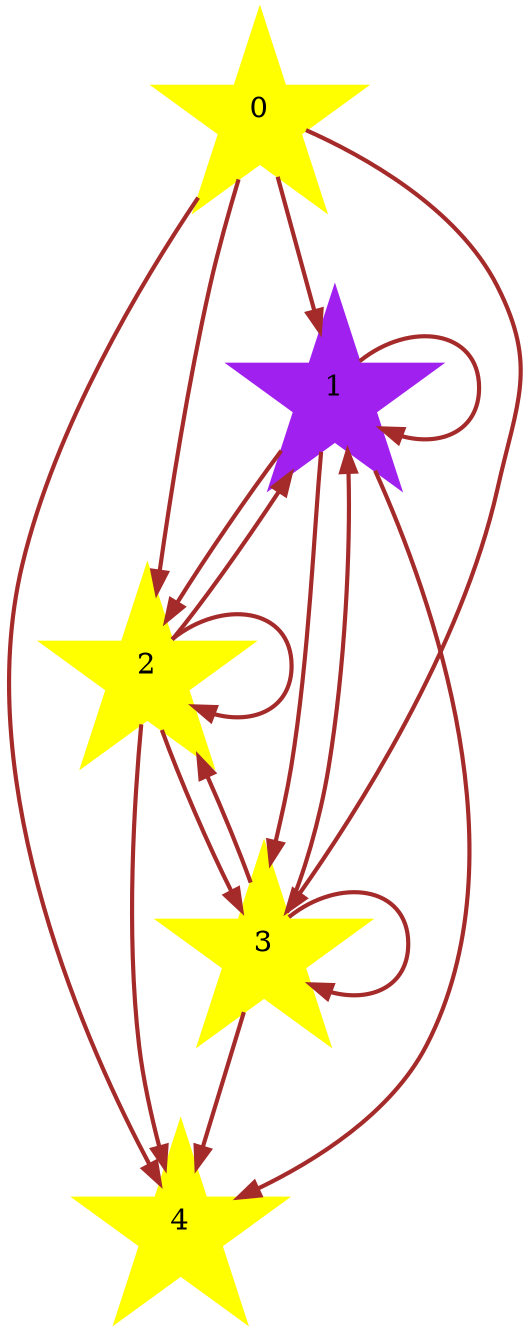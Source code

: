 digraph G {
	node[style=filled, shape=star, color=yellow]
	edge[style=bold, color=brown]
	1 [color=purple]
	{0,1,2,3} -> {3,2,1,4}
}